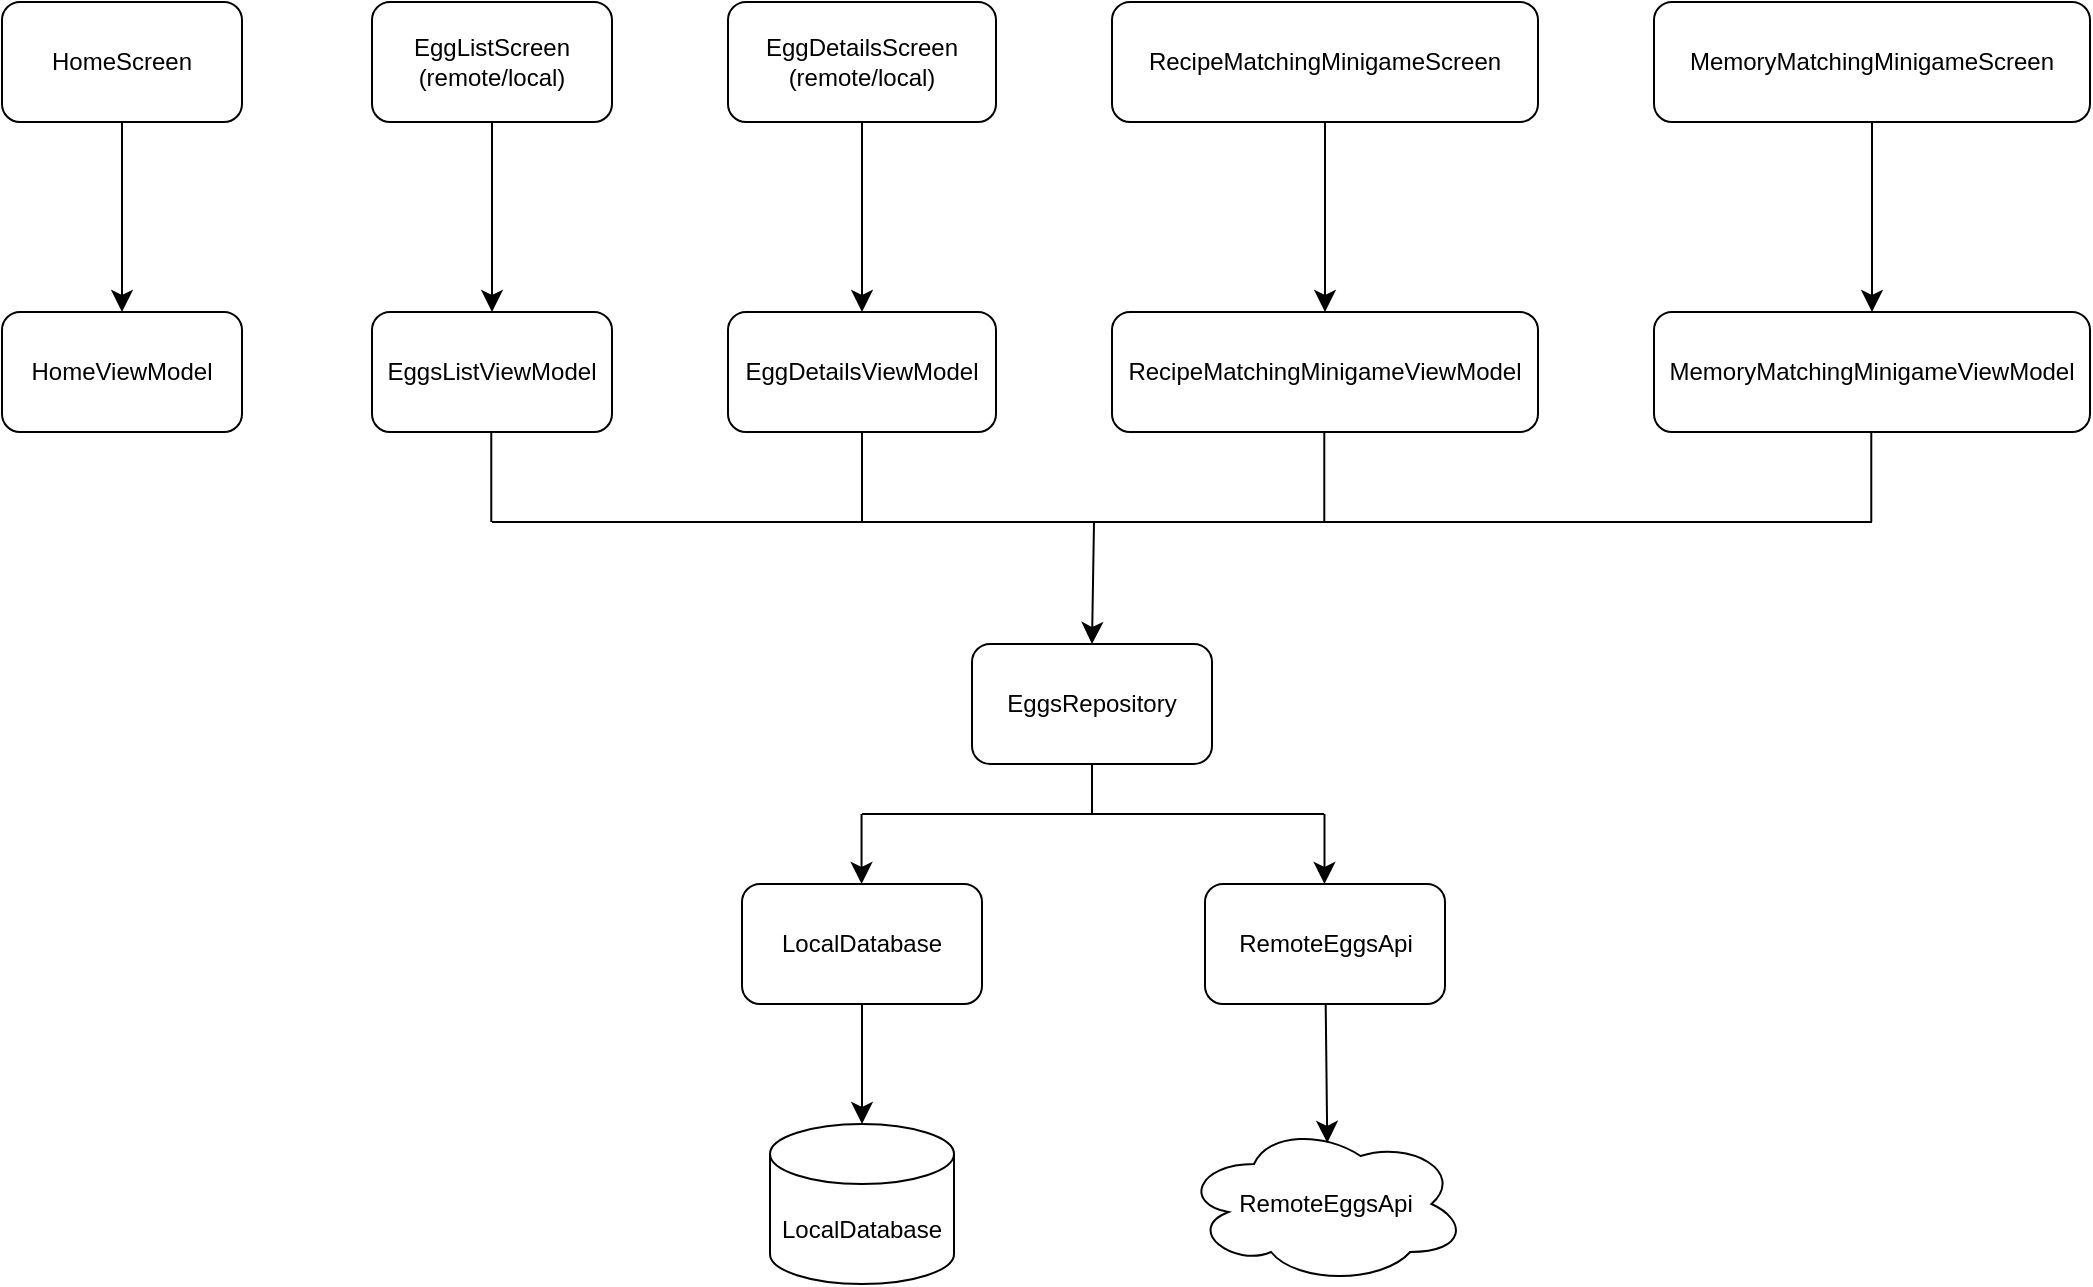 <mxfile version="24.7.7">
  <diagram name="Page-1" id="tlTpZx2c4kacrAavi_ZJ">
    <mxGraphModel dx="678" dy="797" grid="0" gridSize="10" guides="1" tooltips="1" connect="1" arrows="1" fold="1" page="0" pageScale="1" pageWidth="850" pageHeight="1100" math="0" shadow="0">
      <root>
        <mxCell id="0" />
        <mxCell id="1" parent="0" />
        <mxCell id="4Vv4FzAK36hIdMXPsBs1-17" style="edgeStyle=none;curved=1;rounded=0;orthogonalLoop=1;jettySize=auto;html=1;fontSize=12;startSize=8;endSize=8;" edge="1" parent="1" source="4Vv4FzAK36hIdMXPsBs1-1" target="4Vv4FzAK36hIdMXPsBs1-7">
          <mxGeometry relative="1" as="geometry" />
        </mxCell>
        <mxCell id="4Vv4FzAK36hIdMXPsBs1-1" value="HomeScreen" style="rounded=1;whiteSpace=wrap;html=1;" vertex="1" parent="1">
          <mxGeometry x="-379" y="-20" width="120" height="60" as="geometry" />
        </mxCell>
        <mxCell id="4Vv4FzAK36hIdMXPsBs1-18" style="edgeStyle=none;curved=1;rounded=0;orthogonalLoop=1;jettySize=auto;html=1;exitX=0.5;exitY=1;exitDx=0;exitDy=0;fontSize=12;startSize=8;endSize=8;" edge="1" parent="1" source="4Vv4FzAK36hIdMXPsBs1-3" target="4Vv4FzAK36hIdMXPsBs1-8">
          <mxGeometry relative="1" as="geometry" />
        </mxCell>
        <mxCell id="4Vv4FzAK36hIdMXPsBs1-3" value="EggListScreen&lt;div&gt;(remote/local)&lt;/div&gt;" style="rounded=1;whiteSpace=wrap;html=1;" vertex="1" parent="1">
          <mxGeometry x="-194" y="-20" width="120" height="60" as="geometry" />
        </mxCell>
        <mxCell id="4Vv4FzAK36hIdMXPsBs1-7" value="HomeViewModel" style="rounded=1;whiteSpace=wrap;html=1;" vertex="1" parent="1">
          <mxGeometry x="-379" y="135" width="120" height="60" as="geometry" />
        </mxCell>
        <mxCell id="4Vv4FzAK36hIdMXPsBs1-8" value="EggsListViewModel" style="rounded=1;whiteSpace=wrap;html=1;" vertex="1" parent="1">
          <mxGeometry x="-194" y="135" width="120" height="60" as="geometry" />
        </mxCell>
        <mxCell id="4Vv4FzAK36hIdMXPsBs1-9" value="EggDetailsViewModel" style="rounded=1;whiteSpace=wrap;html=1;" vertex="1" parent="1">
          <mxGeometry x="-16" y="135" width="134" height="60" as="geometry" />
        </mxCell>
        <mxCell id="4Vv4FzAK36hIdMXPsBs1-10" value="RecipeMatchingMinigameViewModel" style="rounded=1;whiteSpace=wrap;html=1;" vertex="1" parent="1">
          <mxGeometry x="176" y="135" width="213" height="60" as="geometry" />
        </mxCell>
        <mxCell id="4Vv4FzAK36hIdMXPsBs1-11" value="&lt;div&gt;MemoryMatchingMinigameViewModel&lt;/div&gt;" style="rounded=1;whiteSpace=wrap;html=1;" vertex="1" parent="1">
          <mxGeometry x="447" y="135" width="218" height="60" as="geometry" />
        </mxCell>
        <mxCell id="4Vv4FzAK36hIdMXPsBs1-19" style="edgeStyle=none;curved=1;rounded=0;orthogonalLoop=1;jettySize=auto;html=1;exitX=0.5;exitY=1;exitDx=0;exitDy=0;fontSize=12;startSize=8;endSize=8;" edge="1" parent="1" source="4Vv4FzAK36hIdMXPsBs1-13" target="4Vv4FzAK36hIdMXPsBs1-9">
          <mxGeometry relative="1" as="geometry" />
        </mxCell>
        <mxCell id="4Vv4FzAK36hIdMXPsBs1-13" value="EggDetailsScreen&lt;div&gt;(remote/local)&lt;/div&gt;" style="rounded=1;whiteSpace=wrap;html=1;" vertex="1" parent="1">
          <mxGeometry x="-16" y="-20" width="134" height="60" as="geometry" />
        </mxCell>
        <mxCell id="4Vv4FzAK36hIdMXPsBs1-20" style="edgeStyle=none;curved=1;rounded=0;orthogonalLoop=1;jettySize=auto;html=1;exitX=0.5;exitY=1;exitDx=0;exitDy=0;fontSize=12;startSize=8;endSize=8;" edge="1" parent="1" source="4Vv4FzAK36hIdMXPsBs1-15" target="4Vv4FzAK36hIdMXPsBs1-10">
          <mxGeometry relative="1" as="geometry" />
        </mxCell>
        <mxCell id="4Vv4FzAK36hIdMXPsBs1-15" value="RecipeMatchingMinigameScreen" style="rounded=1;whiteSpace=wrap;html=1;" vertex="1" parent="1">
          <mxGeometry x="176" y="-20" width="213" height="60" as="geometry" />
        </mxCell>
        <mxCell id="4Vv4FzAK36hIdMXPsBs1-21" style="edgeStyle=none;curved=1;rounded=0;orthogonalLoop=1;jettySize=auto;html=1;entryX=0.5;entryY=0;entryDx=0;entryDy=0;fontSize=12;startSize=8;endSize=8;" edge="1" parent="1" source="4Vv4FzAK36hIdMXPsBs1-16" target="4Vv4FzAK36hIdMXPsBs1-11">
          <mxGeometry relative="1" as="geometry" />
        </mxCell>
        <mxCell id="4Vv4FzAK36hIdMXPsBs1-16" value="MemoryMatchingMinigameScreen" style="rounded=1;whiteSpace=wrap;html=1;" vertex="1" parent="1">
          <mxGeometry x="447" y="-20" width="218" height="60" as="geometry" />
        </mxCell>
        <mxCell id="4Vv4FzAK36hIdMXPsBs1-22" value="EggsRepository" style="rounded=1;whiteSpace=wrap;html=1;" vertex="1" parent="1">
          <mxGeometry x="106" y="301" width="120" height="60" as="geometry" />
        </mxCell>
        <mxCell id="4Vv4FzAK36hIdMXPsBs1-28" value="" style="endArrow=classic;html=1;rounded=0;fontSize=12;startSize=8;endSize=8;curved=1;entryX=0.5;entryY=0;entryDx=0;entryDy=0;" edge="1" parent="1" target="4Vv4FzAK36hIdMXPsBs1-22">
          <mxGeometry width="50" height="50" relative="1" as="geometry">
            <mxPoint x="167" y="240" as="sourcePoint" />
            <mxPoint x="186" y="102" as="targetPoint" />
          </mxGeometry>
        </mxCell>
        <mxCell id="4Vv4FzAK36hIdMXPsBs1-30" value="" style="endArrow=none;html=1;rounded=0;fontSize=12;startSize=8;endSize=8;curved=1;entryX=0.5;entryY=1;entryDx=0;entryDy=0;" edge="1" parent="1" target="4Vv4FzAK36hIdMXPsBs1-9">
          <mxGeometry width="50" height="50" relative="1" as="geometry">
            <mxPoint x="51" y="240" as="sourcePoint" />
            <mxPoint x="130" y="229" as="targetPoint" />
          </mxGeometry>
        </mxCell>
        <mxCell id="4Vv4FzAK36hIdMXPsBs1-31" value="" style="endArrow=none;html=1;rounded=0;fontSize=12;startSize=8;endSize=8;curved=1;entryX=0.5;entryY=1;entryDx=0;entryDy=0;" edge="1" parent="1">
          <mxGeometry width="50" height="50" relative="1" as="geometry">
            <mxPoint x="282.14" y="240" as="sourcePoint" />
            <mxPoint x="282.14" y="195" as="targetPoint" />
          </mxGeometry>
        </mxCell>
        <mxCell id="4Vv4FzAK36hIdMXPsBs1-32" value="" style="endArrow=none;html=1;rounded=0;fontSize=12;startSize=8;endSize=8;curved=1;entryX=0.5;entryY=1;entryDx=0;entryDy=0;" edge="1" parent="1">
          <mxGeometry width="50" height="50" relative="1" as="geometry">
            <mxPoint x="-134.36" y="240" as="sourcePoint" />
            <mxPoint x="-134.36" y="195" as="targetPoint" />
          </mxGeometry>
        </mxCell>
        <mxCell id="4Vv4FzAK36hIdMXPsBs1-33" value="" style="endArrow=none;html=1;rounded=0;fontSize=12;startSize=8;endSize=8;curved=1;entryX=0.5;entryY=1;entryDx=0;entryDy=0;" edge="1" parent="1">
          <mxGeometry width="50" height="50" relative="1" as="geometry">
            <mxPoint x="555.64" y="240" as="sourcePoint" />
            <mxPoint x="555.64" y="195" as="targetPoint" />
          </mxGeometry>
        </mxCell>
        <mxCell id="4Vv4FzAK36hIdMXPsBs1-34" value="" style="endArrow=none;html=1;rounded=0;fontSize=12;startSize=8;endSize=8;curved=1;" edge="1" parent="1">
          <mxGeometry width="50" height="50" relative="1" as="geometry">
            <mxPoint x="556" y="240" as="sourcePoint" />
            <mxPoint x="-134" y="240" as="targetPoint" />
          </mxGeometry>
        </mxCell>
        <mxCell id="4Vv4FzAK36hIdMXPsBs1-35" value="RemoteEggsApi" style="rounded=1;whiteSpace=wrap;html=1;" vertex="1" parent="1">
          <mxGeometry x="222.5" y="421" width="120" height="60" as="geometry" />
        </mxCell>
        <mxCell id="4Vv4FzAK36hIdMXPsBs1-36" value="LocalDatabase" style="rounded=1;whiteSpace=wrap;html=1;" vertex="1" parent="1">
          <mxGeometry x="-9" y="421" width="120" height="60" as="geometry" />
        </mxCell>
        <mxCell id="4Vv4FzAK36hIdMXPsBs1-39" value="" style="endArrow=classic;html=1;rounded=0;fontSize=12;startSize=8;endSize=8;curved=1;entryX=0.5;entryY=0;entryDx=0;entryDy=0;" edge="1" parent="1">
          <mxGeometry width="50" height="50" relative="1" as="geometry">
            <mxPoint x="282.24" y="386" as="sourcePoint" />
            <mxPoint x="282.24" y="421" as="targetPoint" />
          </mxGeometry>
        </mxCell>
        <mxCell id="4Vv4FzAK36hIdMXPsBs1-40" value="" style="endArrow=none;html=1;rounded=0;fontSize=12;startSize=8;endSize=8;curved=1;entryX=0.5;entryY=1;entryDx=0;entryDy=0;" edge="1" parent="1" target="4Vv4FzAK36hIdMXPsBs1-22">
          <mxGeometry width="50" height="50" relative="1" as="geometry">
            <mxPoint x="166" y="386" as="sourcePoint" />
            <mxPoint x="178" y="394" as="targetPoint" />
          </mxGeometry>
        </mxCell>
        <mxCell id="4Vv4FzAK36hIdMXPsBs1-42" value="" style="endArrow=classic;html=1;rounded=0;fontSize=12;startSize=8;endSize=8;curved=1;entryX=0.5;entryY=0;entryDx=0;entryDy=0;" edge="1" parent="1">
          <mxGeometry width="50" height="50" relative="1" as="geometry">
            <mxPoint x="50.77" y="386" as="sourcePoint" />
            <mxPoint x="50.77" y="421" as="targetPoint" />
          </mxGeometry>
        </mxCell>
        <mxCell id="4Vv4FzAK36hIdMXPsBs1-43" value="" style="endArrow=none;html=1;rounded=0;fontSize=12;startSize=8;endSize=8;curved=1;" edge="1" parent="1">
          <mxGeometry width="50" height="50" relative="1" as="geometry">
            <mxPoint x="51" y="386" as="sourcePoint" />
            <mxPoint x="282" y="386" as="targetPoint" />
          </mxGeometry>
        </mxCell>
        <mxCell id="4Vv4FzAK36hIdMXPsBs1-44" value="RemoteEggsApi" style="ellipse;shape=cloud;whiteSpace=wrap;html=1;" vertex="1" parent="1">
          <mxGeometry x="211.5" y="541" width="142" height="80" as="geometry" />
        </mxCell>
        <mxCell id="4Vv4FzAK36hIdMXPsBs1-45" value="LocalDatabase" style="shape=cylinder3;whiteSpace=wrap;html=1;boundedLbl=1;backgroundOutline=1;size=15;" vertex="1" parent="1">
          <mxGeometry x="5" y="541" width="92" height="80" as="geometry" />
        </mxCell>
        <mxCell id="4Vv4FzAK36hIdMXPsBs1-46" style="edgeStyle=none;curved=1;rounded=0;orthogonalLoop=1;jettySize=auto;html=1;entryX=0.5;entryY=0;entryDx=0;entryDy=0;entryPerimeter=0;fontSize=12;startSize=8;endSize=8;" edge="1" parent="1" source="4Vv4FzAK36hIdMXPsBs1-36" target="4Vv4FzAK36hIdMXPsBs1-45">
          <mxGeometry relative="1" as="geometry" />
        </mxCell>
        <mxCell id="4Vv4FzAK36hIdMXPsBs1-47" style="edgeStyle=none;curved=1;rounded=0;orthogonalLoop=1;jettySize=auto;html=1;entryX=0.508;entryY=0.118;entryDx=0;entryDy=0;entryPerimeter=0;fontSize=12;startSize=8;endSize=8;" edge="1" parent="1" source="4Vv4FzAK36hIdMXPsBs1-35" target="4Vv4FzAK36hIdMXPsBs1-44">
          <mxGeometry relative="1" as="geometry" />
        </mxCell>
      </root>
    </mxGraphModel>
  </diagram>
</mxfile>
